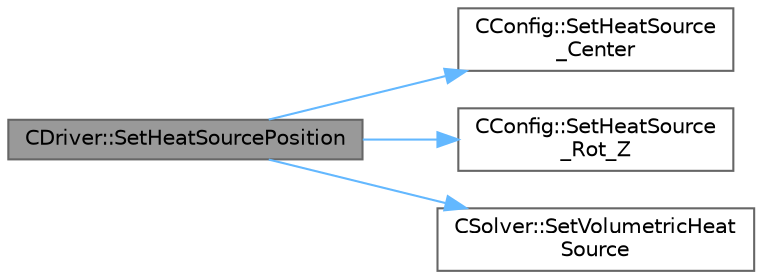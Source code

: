 digraph "CDriver::SetHeatSourcePosition"
{
 // LATEX_PDF_SIZE
  bgcolor="transparent";
  edge [fontname=Helvetica,fontsize=10,labelfontname=Helvetica,labelfontsize=10];
  node [fontname=Helvetica,fontsize=10,shape=box,height=0.2,width=0.4];
  rankdir="LR";
  Node1 [id="Node000001",label="CDriver::SetHeatSourcePosition",height=0.2,width=0.4,color="gray40", fillcolor="grey60", style="filled", fontcolor="black",tooltip="Set the position of the heat source."];
  Node1 -> Node2 [id="edge1_Node000001_Node000002",color="steelblue1",style="solid",tooltip=" "];
  Node2 [id="Node000002",label="CConfig::SetHeatSource\l_Center",height=0.2,width=0.4,color="grey40", fillcolor="white", style="filled",URL="$classCConfig.html#a2cf38a8bde7a7aab011eacbab7caec2a",tooltip="Set the position of the center of the volumetric heat source."];
  Node1 -> Node3 [id="edge2_Node000001_Node000003",color="steelblue1",style="solid",tooltip=" "];
  Node3 [id="Node000003",label="CConfig::SetHeatSource\l_Rot_Z",height=0.2,width=0.4,color="grey40", fillcolor="white", style="filled",URL="$classCConfig.html#a496fd3fa8cc4e0691ed173d7a8e079f2",tooltip="Set the rotation angle of the volumetric heat source in axis Z."];
  Node1 -> Node4 [id="edge3_Node000001_Node000004",color="steelblue1",style="solid",tooltip=" "];
  Node4 [id="Node000004",label="CSolver::SetVolumetricHeat\lSource",height=0.2,width=0.4,color="grey40", fillcolor="white", style="filled",URL="$classCSolver.html#abb25683e5a7b507e9f43a3c82aa3e452",tooltip="A virtual member. Set the volumetric heat source."];
}
